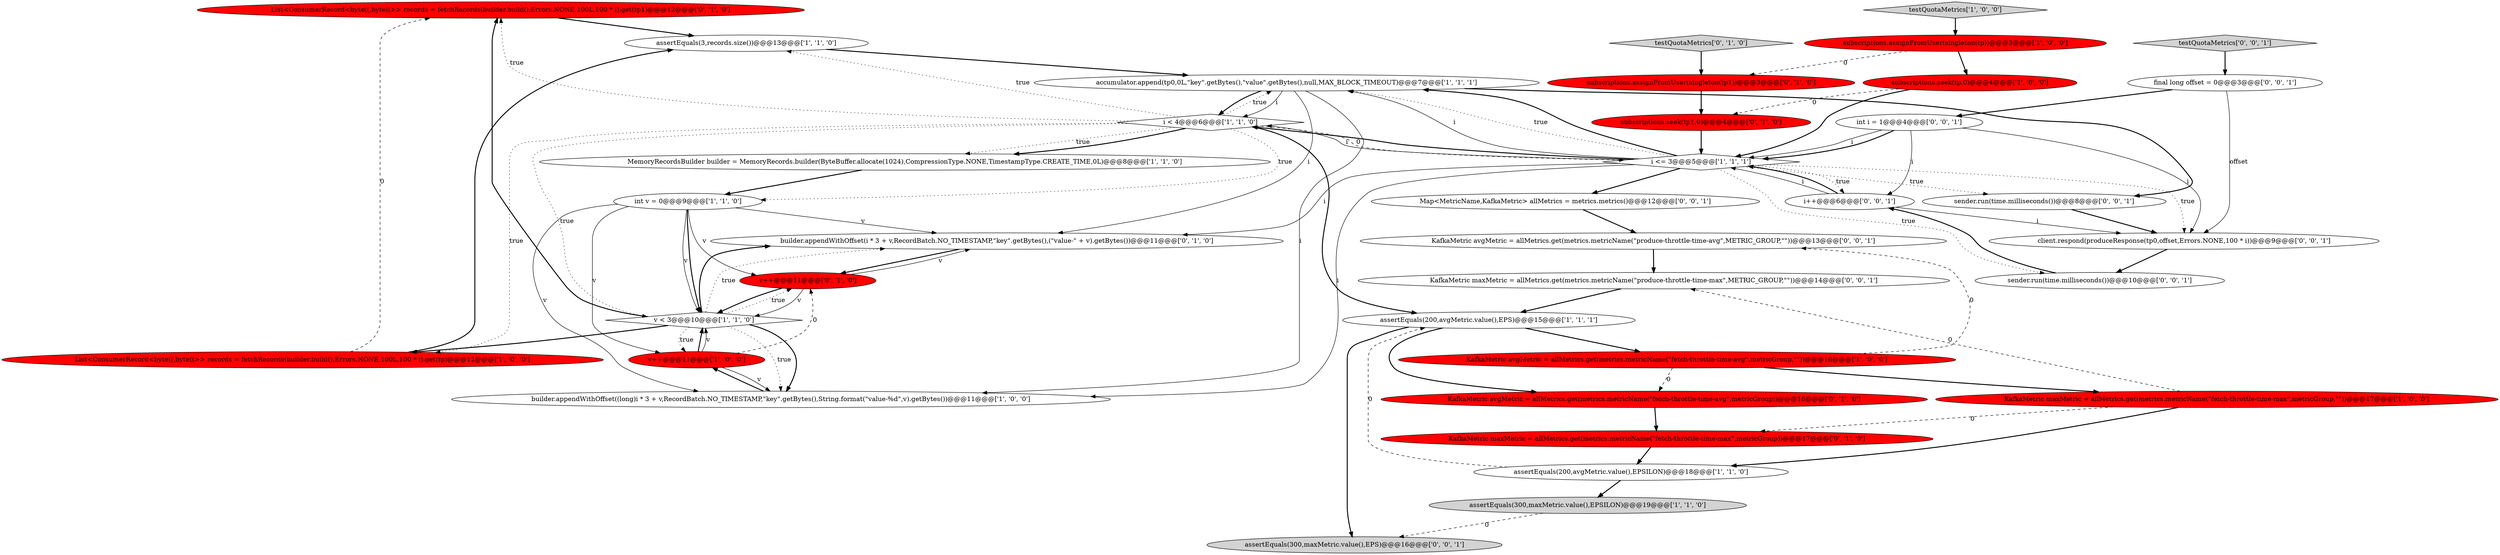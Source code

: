 digraph {
19 [style = filled, label = "List<ConsumerRecord<byte((,byte((>> records = fetchRecords(builder.build(),Errors.NONE,100L,100 * i).get(tp1)@@@12@@@['0', '1', '0']", fillcolor = red, shape = ellipse image = "AAA1AAABBB2BBB"];
36 [style = filled, label = "final long offset = 0@@@3@@@['0', '0', '1']", fillcolor = white, shape = ellipse image = "AAA0AAABBB3BBB"];
14 [style = filled, label = "KafkaMetric avgMetric = allMetrics.get(metrics.metricName(\"fetch-throttle-time-avg\",metricGroup,\"\"))@@@16@@@['1', '0', '0']", fillcolor = red, shape = ellipse image = "AAA1AAABBB1BBB"];
29 [style = filled, label = "KafkaMetric maxMetric = allMetrics.get(metrics.metricName(\"produce-throttle-time-max\",METRIC_GROUP,\"\"))@@@14@@@['0', '0', '1']", fillcolor = white, shape = ellipse image = "AAA0AAABBB3BBB"];
23 [style = filled, label = "v++@@@11@@@['0', '1', '0']", fillcolor = red, shape = ellipse image = "AAA1AAABBB2BBB"];
8 [style = filled, label = "v < 3@@@10@@@['1', '1', '0']", fillcolor = white, shape = diamond image = "AAA0AAABBB1BBB"];
18 [style = filled, label = "builder.appendWithOffset(i * 3 + v,RecordBatch.NO_TIMESTAMP,\"key\".getBytes(),(\"value-\" + v).getBytes())@@@11@@@['0', '1', '0']", fillcolor = white, shape = ellipse image = "AAA0AAABBB2BBB"];
9 [style = filled, label = "builder.appendWithOffset((long)i * 3 + v,RecordBatch.NO_TIMESTAMP,\"key\".getBytes(),String.format(\"value-%d\",v).getBytes())@@@11@@@['1', '0', '0']", fillcolor = white, shape = ellipse image = "AAA0AAABBB1BBB"];
34 [style = filled, label = "i++@@@6@@@['0', '0', '1']", fillcolor = white, shape = ellipse image = "AAA0AAABBB3BBB"];
16 [style = filled, label = "v++@@@11@@@['1', '0', '0']", fillcolor = red, shape = ellipse image = "AAA1AAABBB1BBB"];
10 [style = filled, label = "assertEquals(3,records.size())@@@13@@@['1', '1', '0']", fillcolor = white, shape = ellipse image = "AAA0AAABBB1BBB"];
4 [style = filled, label = "i < 4@@@6@@@['1', '1', '0']", fillcolor = white, shape = diamond image = "AAA0AAABBB1BBB"];
26 [style = filled, label = "assertEquals(300,maxMetric.value(),EPS)@@@16@@@['0', '0', '1']", fillcolor = lightgray, shape = ellipse image = "AAA0AAABBB3BBB"];
31 [style = filled, label = "Map<MetricName,KafkaMetric> allMetrics = metrics.metrics()@@@12@@@['0', '0', '1']", fillcolor = white, shape = ellipse image = "AAA0AAABBB3BBB"];
32 [style = filled, label = "sender.run(time.milliseconds())@@@10@@@['0', '0', '1']", fillcolor = white, shape = ellipse image = "AAA0AAABBB3BBB"];
3 [style = filled, label = "KafkaMetric maxMetric = allMetrics.get(metrics.metricName(\"fetch-throttle-time-max\",metricGroup,\"\"))@@@17@@@['1', '0', '0']", fillcolor = red, shape = ellipse image = "AAA1AAABBB1BBB"];
2 [style = filled, label = "List<ConsumerRecord<byte((,byte((>> records = fetchRecords(builder.build(),Errors.NONE,100L,100 * i).get(tp)@@@12@@@['1', '0', '0']", fillcolor = red, shape = ellipse image = "AAA1AAABBB1BBB"];
30 [style = filled, label = "testQuotaMetrics['0', '0', '1']", fillcolor = lightgray, shape = diamond image = "AAA0AAABBB3BBB"];
7 [style = filled, label = "int v = 0@@@9@@@['1', '1', '0']", fillcolor = white, shape = ellipse image = "AAA0AAABBB1BBB"];
22 [style = filled, label = "subscriptions.assignFromUser(singleton(tp1))@@@3@@@['0', '1', '0']", fillcolor = red, shape = ellipse image = "AAA1AAABBB2BBB"];
15 [style = filled, label = "assertEquals(300,maxMetric.value(),EPSILON)@@@19@@@['1', '1', '0']", fillcolor = lightgray, shape = ellipse image = "AAA0AAABBB1BBB"];
35 [style = filled, label = "int i = 1@@@4@@@['0', '0', '1']", fillcolor = white, shape = ellipse image = "AAA0AAABBB3BBB"];
13 [style = filled, label = "MemoryRecordsBuilder builder = MemoryRecords.builder(ByteBuffer.allocate(1024),CompressionType.NONE,TimestampType.CREATE_TIME,0L)@@@8@@@['1', '1', '0']", fillcolor = white, shape = ellipse image = "AAA0AAABBB1BBB"];
5 [style = filled, label = "accumulator.append(tp0,0L,\"key\".getBytes(),\"value\".getBytes(),null,MAX_BLOCK_TIMEOUT)@@@7@@@['1', '1', '1']", fillcolor = white, shape = ellipse image = "AAA0AAABBB1BBB"];
6 [style = filled, label = "assertEquals(200,avgMetric.value(),EPS)@@@15@@@['1', '1', '1']", fillcolor = white, shape = ellipse image = "AAA0AAABBB1BBB"];
0 [style = filled, label = "subscriptions.seek(tp,0)@@@4@@@['1', '0', '0']", fillcolor = red, shape = ellipse image = "AAA1AAABBB1BBB"];
27 [style = filled, label = "client.respond(produceResponse(tp0,offset,Errors.NONE,100 * i))@@@9@@@['0', '0', '1']", fillcolor = white, shape = ellipse image = "AAA0AAABBB3BBB"];
28 [style = filled, label = "KafkaMetric avgMetric = allMetrics.get(metrics.metricName(\"produce-throttle-time-avg\",METRIC_GROUP,\"\"))@@@13@@@['0', '0', '1']", fillcolor = white, shape = ellipse image = "AAA0AAABBB3BBB"];
33 [style = filled, label = "sender.run(time.milliseconds())@@@8@@@['0', '0', '1']", fillcolor = white, shape = ellipse image = "AAA0AAABBB3BBB"];
11 [style = filled, label = "subscriptions.assignFromUser(singleton(tp))@@@3@@@['1', '0', '0']", fillcolor = red, shape = ellipse image = "AAA1AAABBB1BBB"];
20 [style = filled, label = "KafkaMetric maxMetric = allMetrics.get(metrics.metricName(\"fetch-throttle-time-max\",metricGroup))@@@17@@@['0', '1', '0']", fillcolor = red, shape = ellipse image = "AAA1AAABBB2BBB"];
1 [style = filled, label = "i <= 3@@@5@@@['1', '1', '1']", fillcolor = white, shape = diamond image = "AAA0AAABBB1BBB"];
12 [style = filled, label = "assertEquals(200,avgMetric.value(),EPSILON)@@@18@@@['1', '1', '0']", fillcolor = white, shape = ellipse image = "AAA0AAABBB1BBB"];
25 [style = filled, label = "KafkaMetric avgMetric = allMetrics.get(metrics.metricName(\"fetch-throttle-time-avg\",metricGroup))@@@16@@@['0', '1', '0']", fillcolor = red, shape = ellipse image = "AAA1AAABBB2BBB"];
21 [style = filled, label = "testQuotaMetrics['0', '1', '0']", fillcolor = lightgray, shape = diamond image = "AAA0AAABBB2BBB"];
24 [style = filled, label = "subscriptions.seek(tp1,0)@@@4@@@['0', '1', '0']", fillcolor = red, shape = ellipse image = "AAA1AAABBB2BBB"];
17 [style = filled, label = "testQuotaMetrics['1', '0', '0']", fillcolor = lightgray, shape = diamond image = "AAA0AAABBB1BBB"];
1->5 [style = bold, label=""];
14->3 [style = bold, label=""];
35->34 [style = solid, label="i"];
27->32 [style = bold, label=""];
2->19 [style = dashed, label="0"];
14->25 [style = dashed, label="0"];
1->5 [style = solid, label="i"];
8->16 [style = dotted, label="true"];
4->7 [style = dotted, label="true"];
30->36 [style = bold, label=""];
32->34 [style = bold, label=""];
7->8 [style = bold, label=""];
9->16 [style = bold, label=""];
1->34 [style = dotted, label="true"];
29->6 [style = bold, label=""];
7->9 [style = solid, label="v"];
35->27 [style = solid, label="i"];
23->8 [style = solid, label="v"];
1->31 [style = bold, label=""];
1->27 [style = dotted, label="true"];
5->9 [style = solid, label="i"];
1->4 [style = bold, label=""];
34->1 [style = solid, label="i"];
5->33 [style = bold, label=""];
8->18 [style = bold, label=""];
16->9 [style = solid, label="v"];
11->22 [style = dashed, label="0"];
8->23 [style = dotted, label="true"];
23->8 [style = bold, label=""];
33->27 [style = bold, label=""];
1->32 [style = dotted, label="true"];
1->18 [style = solid, label="i"];
4->13 [style = dotted, label="true"];
1->33 [style = dotted, label="true"];
21->22 [style = bold, label=""];
15->26 [style = dashed, label="0"];
8->18 [style = dotted, label="true"];
31->28 [style = bold, label=""];
36->35 [style = bold, label=""];
4->2 [style = dotted, label="true"];
28->29 [style = bold, label=""];
4->5 [style = dotted, label="true"];
4->1 [style = dashed, label="0"];
6->26 [style = bold, label=""];
18->23 [style = bold, label=""];
16->8 [style = bold, label=""];
14->28 [style = dashed, label="0"];
4->10 [style = dotted, label="true"];
1->9 [style = solid, label="i"];
4->13 [style = bold, label=""];
19->10 [style = bold, label=""];
3->12 [style = bold, label=""];
1->4 [style = solid, label="i"];
2->10 [style = bold, label=""];
25->20 [style = bold, label=""];
12->6 [style = dashed, label="0"];
10->5 [style = bold, label=""];
35->1 [style = bold, label=""];
8->2 [style = bold, label=""];
0->1 [style = bold, label=""];
5->4 [style = bold, label=""];
5->18 [style = solid, label="i"];
7->16 [style = solid, label="v"];
8->9 [style = dotted, label="true"];
24->1 [style = bold, label=""];
4->19 [style = dotted, label="true"];
3->29 [style = dashed, label="0"];
16->8 [style = solid, label="v"];
7->8 [style = solid, label="v"];
34->27 [style = solid, label="i"];
4->6 [style = bold, label=""];
8->19 [style = bold, label=""];
34->1 [style = bold, label=""];
5->4 [style = solid, label="i"];
12->15 [style = bold, label=""];
4->8 [style = dotted, label="true"];
16->23 [style = dashed, label="0"];
6->14 [style = bold, label=""];
11->0 [style = bold, label=""];
36->27 [style = solid, label="offset"];
23->18 [style = solid, label="v"];
13->7 [style = bold, label=""];
3->20 [style = dashed, label="0"];
20->12 [style = bold, label=""];
8->9 [style = bold, label=""];
0->24 [style = dashed, label="0"];
22->24 [style = bold, label=""];
7->23 [style = solid, label="v"];
35->1 [style = solid, label="i"];
1->5 [style = dotted, label="true"];
6->25 [style = bold, label=""];
7->18 [style = solid, label="v"];
17->11 [style = bold, label=""];
}
